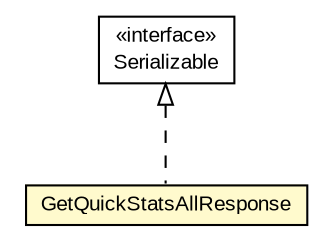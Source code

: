 #!/usr/local/bin/dot
#
# Class diagram 
# Generated by UMLGraph version R5_6-24-gf6e263 (http://www.umlgraph.org/)
#

digraph G {
	edge [fontname="arial",fontsize=10,labelfontname="arial",labelfontsize=10];
	node [fontname="arial",fontsize=10,shape=plaintext];
	nodesep=0.25;
	ranksep=0.5;
	// org.miloss.fgsms.services.interfaces.dataaccessservice.GetQuickStatsAllResponse
	c610659 [label=<<table title="org.miloss.fgsms.services.interfaces.dataaccessservice.GetQuickStatsAllResponse" border="0" cellborder="1" cellspacing="0" cellpadding="2" port="p" bgcolor="lemonChiffon" href="./GetQuickStatsAllResponse.html">
		<tr><td><table border="0" cellspacing="0" cellpadding="1">
<tr><td align="center" balign="center"> GetQuickStatsAllResponse </td></tr>
		</table></td></tr>
		</table>>, URL="./GetQuickStatsAllResponse.html", fontname="arial", fontcolor="black", fontsize=10.0];
	//org.miloss.fgsms.services.interfaces.dataaccessservice.GetQuickStatsAllResponse implements java.io.Serializable
	c611557:p -> c610659:p [dir=back,arrowtail=empty,style=dashed];
	// java.io.Serializable
	c611557 [label=<<table title="java.io.Serializable" border="0" cellborder="1" cellspacing="0" cellpadding="2" port="p" href="http://java.sun.com/j2se/1.4.2/docs/api/java/io/Serializable.html">
		<tr><td><table border="0" cellspacing="0" cellpadding="1">
<tr><td align="center" balign="center"> &#171;interface&#187; </td></tr>
<tr><td align="center" balign="center"> Serializable </td></tr>
		</table></td></tr>
		</table>>, URL="http://java.sun.com/j2se/1.4.2/docs/api/java/io/Serializable.html", fontname="arial", fontcolor="black", fontsize=10.0];
}

